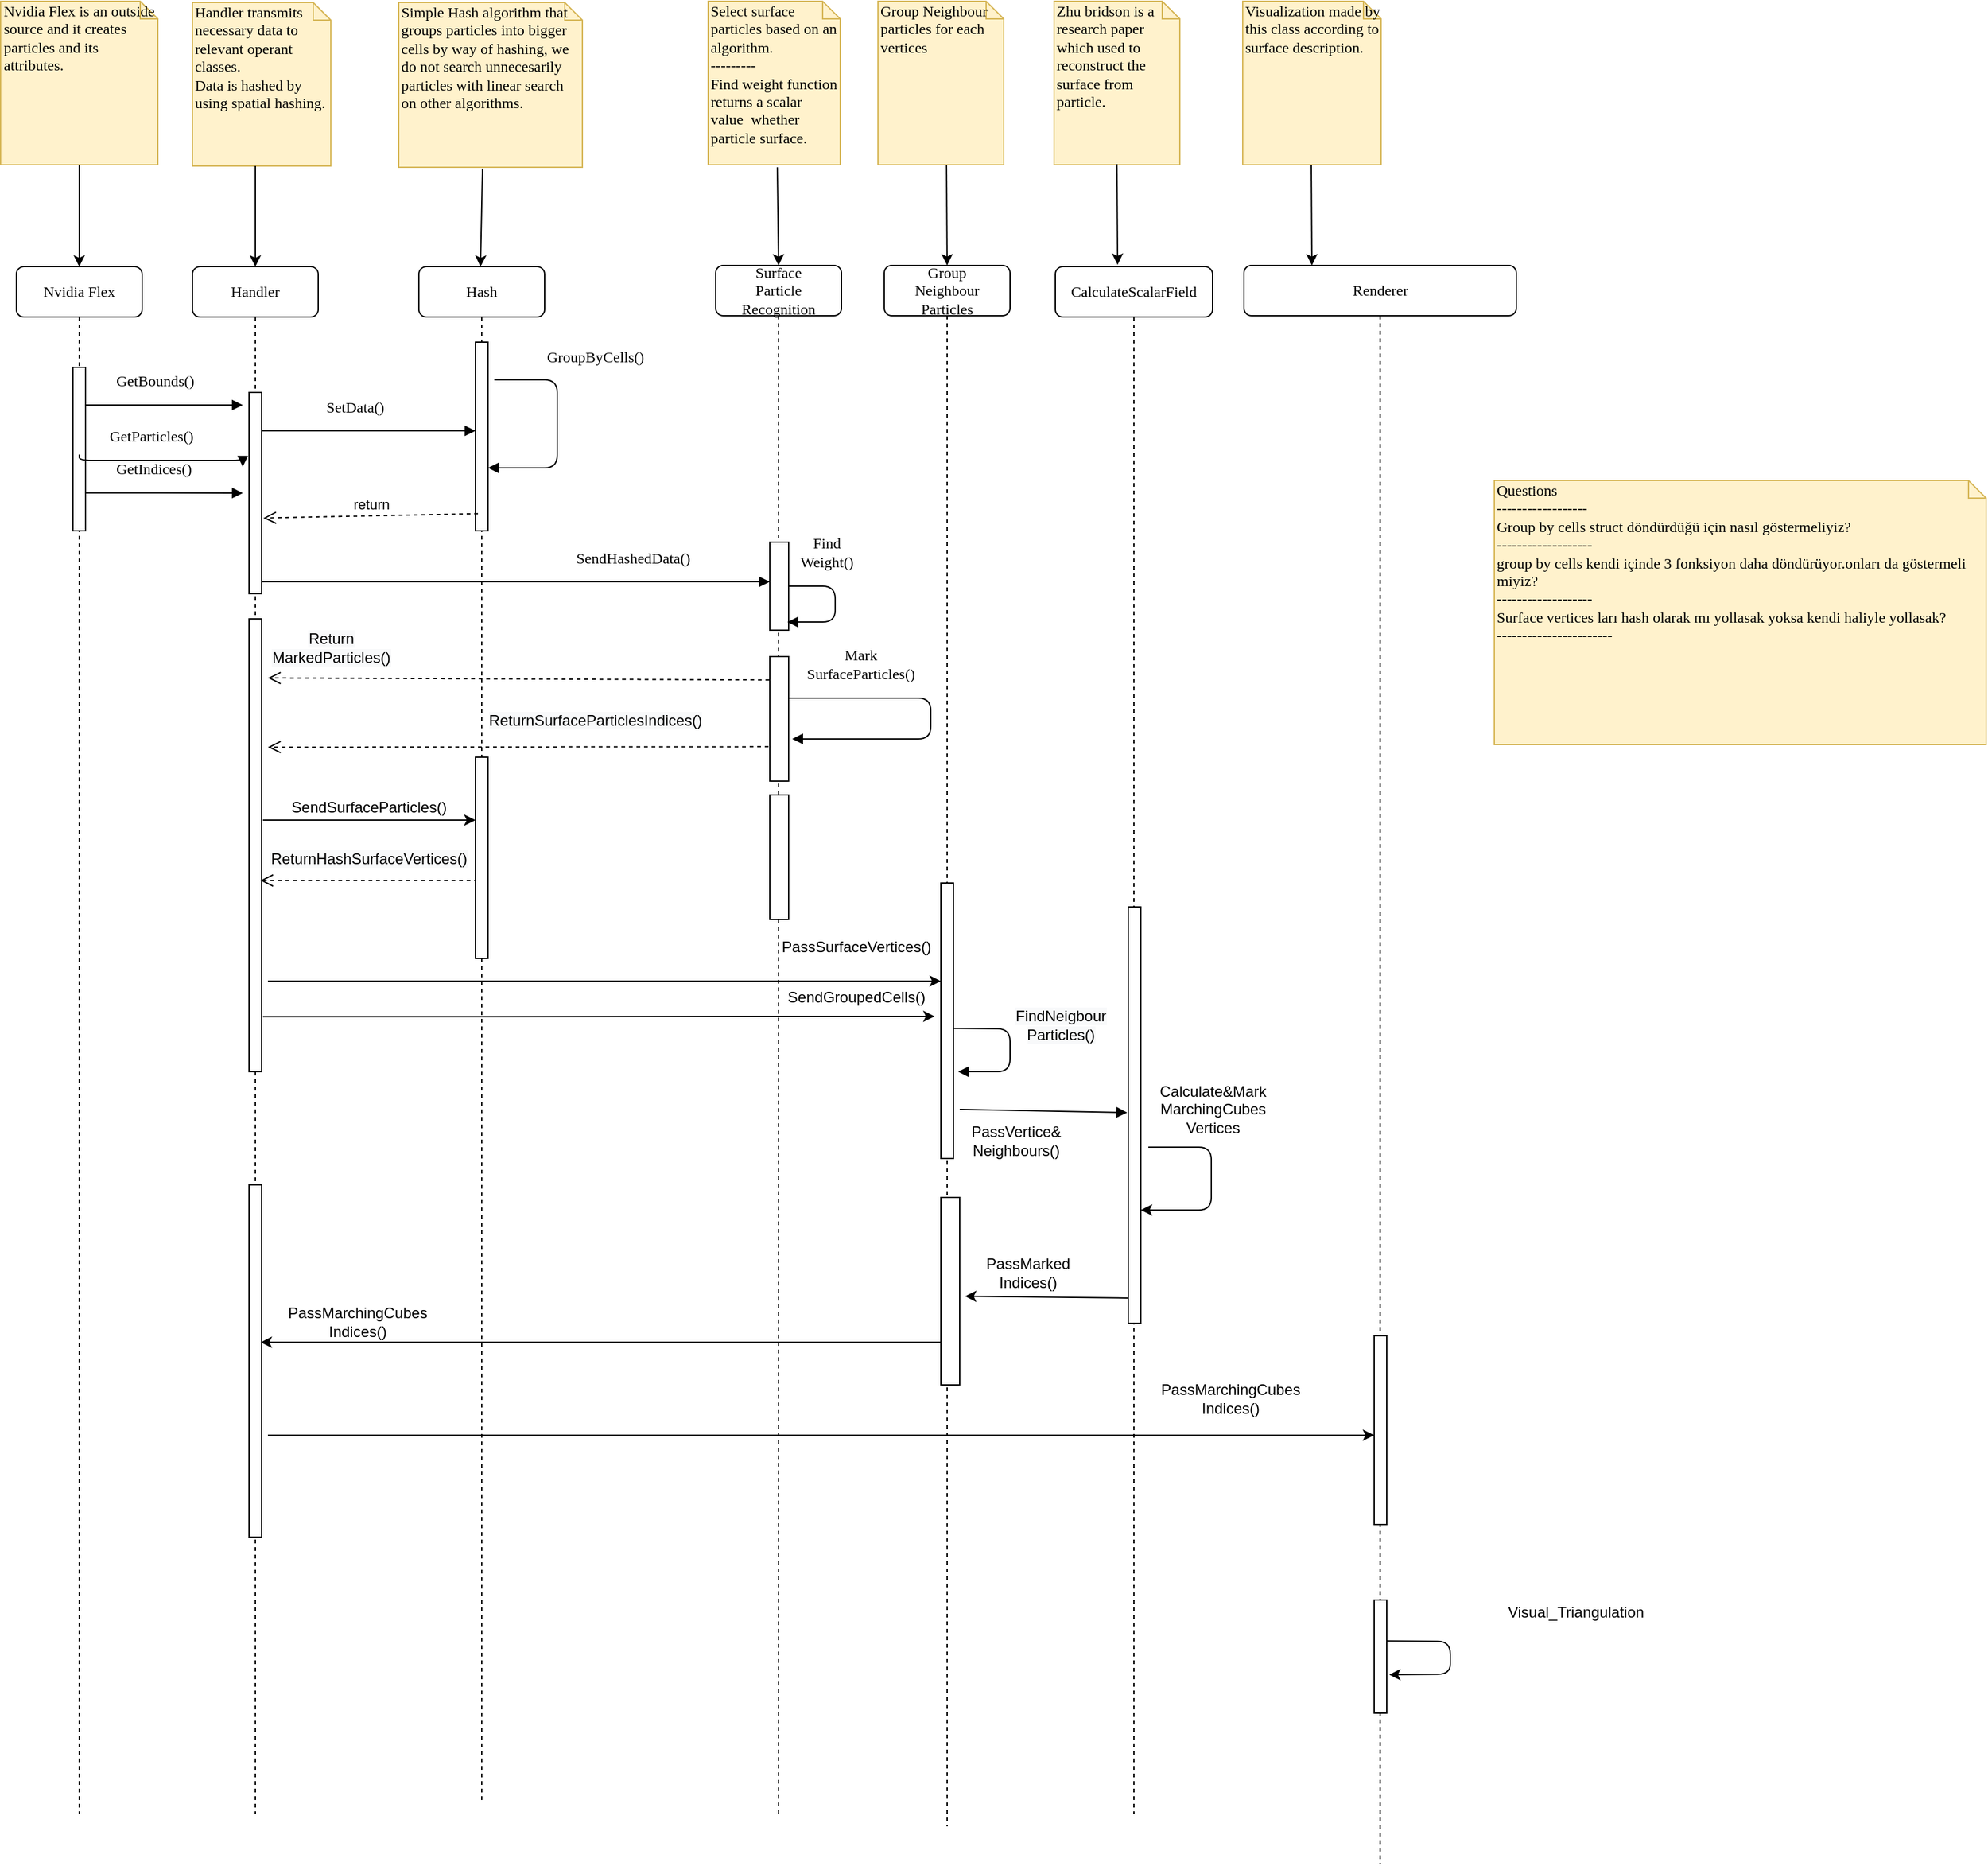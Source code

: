 <mxfile version="12.3.3" type="device" pages="1"><diagram name="Page-1" id="13e1069c-82ec-6db2-03f1-153e76fe0fe0"><mxGraphModel dx="1422" dy="1563" grid="1" gridSize="10" guides="1" tooltips="1" connect="1" arrows="1" fold="1" page="1" pageScale="1" pageWidth="1100" pageHeight="850" background="#ffffff" math="0" shadow="0"><root><mxCell id="0"/><mxCell id="1" parent="0"/><mxCell id="7baba1c4bc27f4b0-2" value="Handler" style="shape=umlLifeline;perimeter=lifelinePerimeter;whiteSpace=wrap;html=1;container=1;collapsible=0;recursiveResize=0;outlineConnect=0;rounded=1;shadow=0;comic=0;labelBackgroundColor=none;strokeColor=#000000;strokeWidth=1;fillColor=#FFFFFF;fontFamily=Verdana;fontSize=12;fontColor=#000000;align=center;" parent="1" vertex="1"><mxGeometry x="240" y="80" width="100" height="1230" as="geometry"/></mxCell><mxCell id="7baba1c4bc27f4b0-10" value="" style="html=1;points=[];perimeter=orthogonalPerimeter;rounded=0;shadow=0;comic=0;labelBackgroundColor=none;strokeColor=#000000;strokeWidth=1;fillColor=#FFFFFF;fontFamily=Verdana;fontSize=12;fontColor=#000000;align=center;" parent="7baba1c4bc27f4b0-2" vertex="1"><mxGeometry x="45" y="100" width="10" height="160" as="geometry"/></mxCell><mxCell id="W0gwNZ72z7WJFVbE36PU-37" value="" style="html=1;points=[];perimeter=orthogonalPerimeter;rounded=0;shadow=0;comic=0;labelBackgroundColor=none;strokeColor=#000000;strokeWidth=1;fillColor=#FFFFFF;fontFamily=Verdana;fontSize=12;fontColor=#000000;align=center;" parent="7baba1c4bc27f4b0-2" vertex="1"><mxGeometry x="45" y="280" width="10" height="360" as="geometry"/></mxCell><mxCell id="42PI1bTdibE_JDmKIquI-5" value="" style="html=1;points=[];perimeter=orthogonalPerimeter;rounded=0;shadow=0;comic=0;labelBackgroundColor=none;strokeColor=#000000;strokeWidth=1;fillColor=#FFFFFF;fontFamily=Verdana;fontSize=12;fontColor=#000000;align=center;" parent="7baba1c4bc27f4b0-2" vertex="1"><mxGeometry x="45" y="730" width="10" height="280" as="geometry"/></mxCell><mxCell id="7baba1c4bc27f4b0-4" value="Surface&lt;br&gt;Particle&lt;br&gt;Recognition" style="shape=umlLifeline;perimeter=lifelinePerimeter;whiteSpace=wrap;html=1;container=1;collapsible=0;recursiveResize=0;outlineConnect=0;rounded=1;shadow=0;comic=0;labelBackgroundColor=none;strokeColor=#000000;strokeWidth=1;fillColor=#FFFFFF;fontFamily=Verdana;fontSize=12;fontColor=#000000;align=center;" parent="1" vertex="1"><mxGeometry x="656" y="79" width="100" height="1231" as="geometry"/></mxCell><mxCell id="7baba1c4bc27f4b0-16" value="" style="html=1;points=[];perimeter=orthogonalPerimeter;rounded=0;shadow=0;comic=0;labelBackgroundColor=none;strokeColor=#000000;strokeWidth=1;fillColor=#FFFFFF;fontFamily=Verdana;fontSize=12;fontColor=#000000;align=center;" parent="7baba1c4bc27f4b0-4" vertex="1"><mxGeometry x="43" y="220" width="15" height="70" as="geometry"/></mxCell><mxCell id="7baba1c4bc27f4b0-20" value="Find&lt;br&gt;Weight()" style="html=1;verticalAlign=bottom;endArrow=block;labelBackgroundColor=none;fontFamily=Verdana;fontSize=12;edgeStyle=elbowEdgeStyle;elbow=vertical;entryX=0.933;entryY=0.908;entryDx=0;entryDy=0;entryPerimeter=0;" parent="7baba1c4bc27f4b0-4" source="7baba1c4bc27f4b0-16" target="7baba1c4bc27f4b0-16" edge="1"><mxGeometry x="-0.417" y="10" relative="1" as="geometry"><mxPoint x="109.5" y="60" as="sourcePoint"/><mxPoint x="109.5" y="220" as="targetPoint"/><Array as="points"><mxPoint x="95" y="291"/><mxPoint x="115" y="271"/><mxPoint x="105" y="271"/><mxPoint x="85" y="241"/><mxPoint x="105" y="251"/><mxPoint x="119.5" y="190"/><mxPoint x="139.5" y="260"/></Array><mxPoint as="offset"/></mxGeometry></mxCell><mxCell id="W0gwNZ72z7WJFVbE36PU-29" value="" style="html=1;points=[];perimeter=orthogonalPerimeter;rounded=0;shadow=0;comic=0;labelBackgroundColor=none;strokeColor=#000000;strokeWidth=1;fillColor=#FFFFFF;fontFamily=Verdana;fontSize=12;fontColor=#000000;align=center;" parent="7baba1c4bc27f4b0-4" vertex="1"><mxGeometry x="43" y="311" width="15" height="99" as="geometry"/></mxCell><mxCell id="W0gwNZ72z7WJFVbE36PU-33" value="Mark&lt;br&gt;SurfaceParticles()" style="html=1;verticalAlign=bottom;endArrow=block;labelBackgroundColor=none;fontFamily=Verdana;fontSize=12;edgeStyle=elbowEdgeStyle;elbow=vertical;exitX=1;exitY=0.333;exitDx=0;exitDy=0;exitPerimeter=0;entryX=1.189;entryY=0.661;entryDx=0;entryDy=0;entryPerimeter=0;" parent="7baba1c4bc27f4b0-4" source="W0gwNZ72z7WJFVbE36PU-29" target="W0gwNZ72z7WJFVbE36PU-29" edge="1"><mxGeometry x="-0.553" y="10" relative="1" as="geometry"><mxPoint x="99" y="590" as="sourcePoint"/><mxPoint x="70" y="670" as="targetPoint"/><Array as="points"><mxPoint x="171" y="600"/><mxPoint x="191" y="670"/></Array><mxPoint as="offset"/></mxGeometry></mxCell><mxCell id="thmLyIMEidw3zFrrZxu3-28" value="" style="html=1;points=[];perimeter=orthogonalPerimeter;rounded=0;shadow=0;comic=0;labelBackgroundColor=none;strokeColor=#000000;strokeWidth=1;fillColor=#FFFFFF;fontFamily=Verdana;fontSize=12;fontColor=#000000;align=center;" vertex="1" parent="7baba1c4bc27f4b0-4"><mxGeometry x="43" y="421" width="15" height="99" as="geometry"/></mxCell><mxCell id="7baba1c4bc27f4b0-5" value="Group&lt;br&gt;Neighbour&lt;br&gt;Particles" style="shape=umlLifeline;perimeter=lifelinePerimeter;whiteSpace=wrap;html=1;container=1;collapsible=0;recursiveResize=0;outlineConnect=0;rounded=1;shadow=0;comic=0;labelBackgroundColor=none;strokeColor=#000000;strokeWidth=1;fillColor=#FFFFFF;fontFamily=Verdana;fontSize=12;fontColor=#000000;align=center;" parent="1" vertex="1"><mxGeometry x="790" y="79" width="100" height="1241" as="geometry"/></mxCell><mxCell id="7baba1c4bc27f4b0-19" value="" style="html=1;points=[];perimeter=orthogonalPerimeter;rounded=0;shadow=0;comic=0;labelBackgroundColor=none;strokeColor=#000000;strokeWidth=1;fillColor=#FFFFFF;fontFamily=Verdana;fontSize=12;fontColor=#000000;align=center;" parent="7baba1c4bc27f4b0-5" vertex="1"><mxGeometry x="45" y="491" width="10" height="219" as="geometry"/></mxCell><mxCell id="thmLyIMEidw3zFrrZxu3-43" value="&lt;span style=&quot;font-size: 12px ; white-space: normal ; background-color: rgb(248 , 249 , 250)&quot;&gt;FindNeigbour&lt;/span&gt;&lt;br style=&quot;font-size: 12px ; white-space: normal ; background-color: rgb(248 , 249 , 250)&quot;&gt;&lt;span style=&quot;font-size: 12px ; white-space: normal ; background-color: rgb(248 , 249 , 250)&quot;&gt;Particles()&lt;/span&gt;" style="html=1;verticalAlign=bottom;endArrow=block;exitX=0.952;exitY=0.528;exitDx=0;exitDy=0;exitPerimeter=0;entryX=1.366;entryY=0.685;entryDx=0;entryDy=0;entryPerimeter=0;" edge="1" parent="7baba1c4bc27f4b0-5" source="7baba1c4bc27f4b0-19" target="7baba1c4bc27f4b0-19"><mxGeometry x="-0.247" y="-42" width="80" relative="1" as="geometry"><mxPoint x="70" y="611" as="sourcePoint"/><mxPoint x="150" y="611" as="targetPoint"/><Array as="points"><mxPoint x="100" y="607"/><mxPoint x="100" y="641"/></Array><mxPoint x="82" y="14" as="offset"/></mxGeometry></mxCell><mxCell id="thmLyIMEidw3zFrrZxu3-44" value="" style="html=1;verticalAlign=bottom;endArrow=block;entryX=-0.086;entryY=0.494;entryDx=0;entryDy=0;entryPerimeter=0;" edge="1" parent="7baba1c4bc27f4b0-5" target="W0gwNZ72z7WJFVbE36PU-39"><mxGeometry x="1" y="-145" width="80" relative="1" as="geometry"><mxPoint x="60" y="671" as="sourcePoint"/><mxPoint x="140" y="671" as="targetPoint"/><mxPoint x="143" y="-145" as="offset"/></mxGeometry></mxCell><mxCell id="thmLyIMEidw3zFrrZxu3-48" value="" style="html=1;points=[];perimeter=orthogonalPerimeter;rounded=0;shadow=0;comic=0;labelBackgroundColor=none;strokeColor=#000000;strokeWidth=1;fillColor=#FFFFFF;fontFamily=Verdana;fontSize=12;fontColor=#000000;align=center;" vertex="1" parent="7baba1c4bc27f4b0-5"><mxGeometry x="45" y="741" width="15" height="149" as="geometry"/></mxCell><mxCell id="7baba1c4bc27f4b0-6" value="CalculateScalarField" style="shape=umlLifeline;perimeter=lifelinePerimeter;whiteSpace=wrap;html=1;container=1;collapsible=0;recursiveResize=0;outlineConnect=0;rounded=1;shadow=0;comic=0;labelBackgroundColor=none;strokeColor=#000000;strokeWidth=1;fillColor=#FFFFFF;fontFamily=Verdana;fontSize=12;fontColor=#000000;align=center;" parent="1" vertex="1"><mxGeometry x="926" y="80" width="125" height="1230" as="geometry"/></mxCell><mxCell id="W0gwNZ72z7WJFVbE36PU-39" value="" style="html=1;points=[];perimeter=orthogonalPerimeter;rounded=0;shadow=0;comic=0;labelBackgroundColor=none;strokeColor=#000000;strokeWidth=1;fillColor=#FFFFFF;fontFamily=Verdana;fontSize=12;fontColor=#000000;align=center;" parent="7baba1c4bc27f4b0-6" vertex="1"><mxGeometry x="58" y="509" width="10" height="331" as="geometry"/></mxCell><mxCell id="thmLyIMEidw3zFrrZxu3-45" value="" style="endArrow=classic;html=1;" edge="1" parent="7baba1c4bc27f4b0-6" target="W0gwNZ72z7WJFVbE36PU-39"><mxGeometry width="50" height="50" relative="1" as="geometry"><mxPoint x="74" y="700" as="sourcePoint"/><mxPoint x="94" y="770" as="targetPoint"/><Array as="points"><mxPoint x="124" y="700"/><mxPoint x="124" y="750"/></Array></mxGeometry></mxCell><mxCell id="7baba1c4bc27f4b0-7" value="Renderer" style="shape=umlLifeline;perimeter=lifelinePerimeter;whiteSpace=wrap;html=1;container=1;collapsible=0;recursiveResize=0;outlineConnect=0;rounded=1;shadow=0;comic=0;labelBackgroundColor=none;strokeColor=#000000;strokeWidth=1;fillColor=#FFFFFF;fontFamily=Verdana;fontSize=12;fontColor=#000000;align=center;" parent="1" vertex="1"><mxGeometry x="1076" y="79" width="216.5" height="1271" as="geometry"/></mxCell><mxCell id="W0gwNZ72z7WJFVbE36PU-40" value="" style="html=1;points=[];perimeter=orthogonalPerimeter;rounded=0;shadow=0;comic=0;labelBackgroundColor=none;strokeColor=#000000;strokeWidth=1;fillColor=#FFFFFF;fontFamily=Verdana;fontSize=12;fontColor=#000000;align=center;" parent="7baba1c4bc27f4b0-7" vertex="1"><mxGeometry x="103.5" y="851" width="10" height="150" as="geometry"/></mxCell><mxCell id="42PI1bTdibE_JDmKIquI-17" value="" style="html=1;points=[];perimeter=orthogonalPerimeter;rounded=0;shadow=0;comic=0;labelBackgroundColor=none;strokeColor=#000000;strokeWidth=1;fillColor=#FFFFFF;fontFamily=Verdana;fontSize=12;fontColor=#000000;align=center;" parent="7baba1c4bc27f4b0-7" vertex="1"><mxGeometry x="103.5" y="1061" width="10" height="90" as="geometry"/></mxCell><mxCell id="42PI1bTdibE_JDmKIquI-15" value="" style="endArrow=classic;html=1;exitX=1.003;exitY=0.362;exitDx=0;exitDy=0;exitPerimeter=0;entryX=1.191;entryY=0.66;entryDx=0;entryDy=0;entryPerimeter=0;" parent="7baba1c4bc27f4b0-7" edge="1" target="42PI1bTdibE_JDmKIquI-17" source="42PI1bTdibE_JDmKIquI-17"><mxGeometry width="50" height="50" relative="1" as="geometry"><mxPoint x="97" y="1077" as="sourcePoint"/><mxPoint x="97" y="1122" as="targetPoint"/><Array as="points"><mxPoint x="164" y="1094"/><mxPoint x="164" y="1120"/></Array></mxGeometry></mxCell><mxCell id="7baba1c4bc27f4b0-8" value="Nvidia Flex" style="shape=umlLifeline;perimeter=lifelinePerimeter;whiteSpace=wrap;html=1;container=1;collapsible=0;recursiveResize=0;outlineConnect=0;rounded=1;shadow=0;comic=0;labelBackgroundColor=none;strokeColor=#000000;strokeWidth=1;fillColor=#FFFFFF;fontFamily=Verdana;fontSize=12;fontColor=#000000;align=center;" parent="1" vertex="1"><mxGeometry x="100" y="80" width="100" height="1230" as="geometry"/></mxCell><mxCell id="7baba1c4bc27f4b0-9" value="" style="html=1;points=[];perimeter=orthogonalPerimeter;rounded=0;shadow=0;comic=0;labelBackgroundColor=none;strokeColor=#000000;strokeWidth=1;fillColor=#FFFFFF;fontFamily=Verdana;fontSize=12;fontColor=#000000;align=center;" parent="7baba1c4bc27f4b0-8" vertex="1"><mxGeometry x="45" y="80" width="10" height="130" as="geometry"/></mxCell><mxCell id="7baba1c4bc27f4b0-11" value="GetBounds()" style="html=1;verticalAlign=bottom;endArrow=block;labelBackgroundColor=none;fontFamily=Verdana;fontSize=12;edgeStyle=elbowEdgeStyle;elbow=vertical;" parent="1" source="7baba1c4bc27f4b0-9" edge="1"><mxGeometry x="-0.121" y="10" relative="1" as="geometry"><mxPoint x="220" y="190" as="sourcePoint"/><mxPoint x="280" y="190" as="targetPoint"/><mxPoint as="offset"/></mxGeometry></mxCell><mxCell id="UenDjq5bFCWNbzNcS9hS-1" value="" style="edgeStyle=orthogonalEdgeStyle;rounded=0;orthogonalLoop=1;jettySize=auto;html=1;" parent="1" source="7baba1c4bc27f4b0-40" edge="1"><mxGeometry relative="1" as="geometry"><mxPoint x="150" y="80" as="targetPoint"/></mxGeometry></mxCell><mxCell id="7baba1c4bc27f4b0-40" value="Nvidia Flex is an outside source and it creates particles and its attributes." style="shape=note;whiteSpace=wrap;html=1;size=14;verticalAlign=top;align=left;spacingTop=-6;rounded=0;shadow=0;comic=0;labelBackgroundColor=none;strokeColor=#d6b656;strokeWidth=1;fillColor=#fff2cc;fontFamily=Verdana;fontSize=12;" parent="1" vertex="1"><mxGeometry x="87.5" y="-131" width="125" height="130" as="geometry"/></mxCell><mxCell id="7baba1c4bc27f4b0-41" value="Handler transmits necessary data to relevant operant classes.&lt;br&gt;Data is hashed by using spatial hashing." style="shape=note;whiteSpace=wrap;html=1;size=14;verticalAlign=top;align=left;spacingTop=-6;rounded=0;shadow=0;comic=0;labelBackgroundColor=none;strokeColor=#d6b656;strokeWidth=1;fillColor=#fff2cc;fontFamily=Verdana;fontSize=12;" parent="1" vertex="1"><mxGeometry x="240" y="-130" width="110" height="130" as="geometry"/></mxCell><mxCell id="7baba1c4bc27f4b0-43" value="Select surface particles based on an algorithm.&lt;br&gt;---------&lt;br&gt;Find weight function returns a scalar value&amp;nbsp; whether particle surface." style="shape=note;whiteSpace=wrap;html=1;size=14;verticalAlign=top;align=left;spacingTop=-6;rounded=0;shadow=0;comic=0;labelBackgroundColor=none;strokeColor=#d6b656;strokeWidth=1;fillColor=#fff2cc;fontFamily=Verdana;fontSize=12;" parent="1" vertex="1"><mxGeometry x="650" y="-131" width="105" height="130" as="geometry"/></mxCell><mxCell id="7baba1c4bc27f4b0-44" value="Group Neighbour particles for each vertices" style="shape=note;whiteSpace=wrap;html=1;size=14;verticalAlign=top;align=left;spacingTop=-6;rounded=0;shadow=0;comic=0;labelBackgroundColor=none;strokeColor=#d6b656;strokeWidth=1;fillColor=#fff2cc;fontFamily=Verdana;fontSize=12;" parent="1" vertex="1"><mxGeometry x="785" y="-131" width="100" height="130" as="geometry"/></mxCell><mxCell id="7baba1c4bc27f4b0-45" value="Zhu bridson is a research paper which used to reconstruct the surface from particle." style="shape=note;whiteSpace=wrap;html=1;size=14;verticalAlign=top;align=left;spacingTop=-6;rounded=0;shadow=0;comic=0;labelBackgroundColor=none;strokeColor=#d6b656;strokeWidth=1;fillColor=#fff2cc;fontFamily=Verdana;fontSize=12;" parent="1" vertex="1"><mxGeometry x="925" y="-131" width="100" height="130" as="geometry"/></mxCell><mxCell id="7baba1c4bc27f4b0-46" value="Visualization made by this class according to surface description." style="shape=note;whiteSpace=wrap;html=1;size=14;verticalAlign=top;align=left;spacingTop=-6;rounded=0;shadow=0;comic=0;labelBackgroundColor=none;strokeColor=#d6b656;strokeWidth=1;fillColor=#fff2cc;fontFamily=Verdana;fontSize=12;" parent="1" vertex="1"><mxGeometry x="1075" y="-131" width="110" height="130" as="geometry"/></mxCell><mxCell id="W0gwNZ72z7WJFVbE36PU-2" value="" style="edgeStyle=orthogonalEdgeStyle;rounded=0;orthogonalLoop=1;jettySize=auto;html=1;" parent="1" edge="1"><mxGeometry relative="1" as="geometry"><mxPoint x="290" as="sourcePoint"/><mxPoint x="290" y="80" as="targetPoint"/></mxGeometry></mxCell><mxCell id="W0gwNZ72z7WJFVbE36PU-11" value="" style="endArrow=classic;html=1;entryX=0.5;entryY=0;entryDx=0;entryDy=0;entryPerimeter=0;" parent="1" target="7baba1c4bc27f4b0-4" edge="1"><mxGeometry width="50" height="50" relative="1" as="geometry"><mxPoint x="705" y="1" as="sourcePoint"/><mxPoint x="705" y="59" as="targetPoint"/></mxGeometry></mxCell><mxCell id="W0gwNZ72z7WJFVbE36PU-42" value="" style="endArrow=classic;html=1;" parent="1" target="thmLyIMEidw3zFrrZxu3-31" edge="1"><mxGeometry width="50" height="50" relative="1" as="geometry"><mxPoint x="296" y="520" as="sourcePoint"/><mxPoint x="580" y="513" as="targetPoint"/></mxGeometry></mxCell><mxCell id="W0gwNZ72z7WJFVbE36PU-43" value="SendSurfaceParticles()" style="text;html=1;strokeColor=none;fillColor=none;align=center;verticalAlign=middle;whiteSpace=wrap;rounded=0;shadow=0;comic=0;" parent="1" vertex="1"><mxGeometry x="316.5" y="500" width="127" height="20" as="geometry"/></mxCell><mxCell id="W0gwNZ72z7WJFVbE36PU-47" value="" style="endArrow=classic;html=1;" parent="1" edge="1"><mxGeometry width="50" height="50" relative="1" as="geometry"><mxPoint x="839.5" y="-1" as="sourcePoint"/><mxPoint x="840" y="79" as="targetPoint"/></mxGeometry></mxCell><mxCell id="TPMx6M1iL4ZnGUm4e87p-1" value="" style="endArrow=classic;html=1;" parent="1" edge="1"><mxGeometry width="50" height="50" relative="1" as="geometry"><mxPoint x="1129.5" y="-1" as="sourcePoint"/><mxPoint x="1130" y="79" as="targetPoint"/></mxGeometry></mxCell><mxCell id="TPMx6M1iL4ZnGUm4e87p-6" value="" style="endArrow=classic;html=1;" parent="1" edge="1"><mxGeometry width="50" height="50" relative="1" as="geometry"><mxPoint x="975" y="-1.5" as="sourcePoint"/><mxPoint x="975.5" y="78.5" as="targetPoint"/></mxGeometry></mxCell><mxCell id="42PI1bTdibE_JDmKIquI-2" value="&lt;span style=&quot;font-size: 12px ; white-space: normal ; background-color: rgb(248 , 249 , 250)&quot;&gt;Return&lt;/span&gt;&lt;br style=&quot;font-size: 12px ; white-space: normal ; background-color: rgb(248 , 249 , 250)&quot;&gt;&lt;span style=&quot;font-size: 12px ; white-space: normal ; background-color: rgb(248 , 249 , 250)&quot;&gt;MarkedParticles()&lt;/span&gt;" style="html=1;verticalAlign=bottom;endArrow=open;dashed=1;endSize=8;exitX=-0.027;exitY=0.188;exitDx=0;exitDy=0;exitPerimeter=0;" parent="1" edge="1" source="W0gwNZ72z7WJFVbE36PU-29"><mxGeometry x="0.749" y="-7" relative="1" as="geometry"><mxPoint x="430" y="402" as="sourcePoint"/><mxPoint x="300" y="407" as="targetPoint"/><mxPoint as="offset"/></mxGeometry></mxCell><mxCell id="42PI1bTdibE_JDmKIquI-3" value="&lt;span style=&quot;font-size: 12px ; white-space: normal ; background-color: rgb(248 , 249 , 250)&quot;&gt;ReturnHashSurfaceVertices()&lt;/span&gt;" style="html=1;verticalAlign=bottom;endArrow=open;dashed=1;endSize=8;" parent="1" edge="1"><mxGeometry x="0.004" y="-8" relative="1" as="geometry"><mxPoint x="467" y="568" as="sourcePoint"/><mxPoint x="294" y="568" as="targetPoint"/><mxPoint as="offset"/></mxGeometry></mxCell><mxCell id="42PI1bTdibE_JDmKIquI-6" value="" style="endArrow=classic;html=1;exitX=1.5;exitY=0.8;exitDx=0;exitDy=0;exitPerimeter=0;" parent="1" edge="1" target="7baba1c4bc27f4b0-19" source="W0gwNZ72z7WJFVbE36PU-37"><mxGeometry width="50" height="50" relative="1" as="geometry"><mxPoint x="330" y="640" as="sourcePoint"/><mxPoint x="710" y="590" as="targetPoint"/></mxGeometry></mxCell><mxCell id="42PI1bTdibE_JDmKIquI-8" value="PassSurfaceVertices()" style="text;html=1;strokeColor=none;fillColor=none;align=center;verticalAlign=middle;whiteSpace=wrap;rounded=0;shadow=0;comic=0;" parent="1" vertex="1"><mxGeometry x="705.5" y="610" width="124" height="21" as="geometry"/></mxCell><mxCell id="42PI1bTdibE_JDmKIquI-13" value="" style="endArrow=classic;html=1;entryX=0.917;entryY=0.447;entryDx=0;entryDy=0;entryPerimeter=0;" parent="1" source="thmLyIMEidw3zFrrZxu3-48" target="42PI1bTdibE_JDmKIquI-5" edge="1"><mxGeometry width="50" height="50" relative="1" as="geometry"><mxPoint x="800" y="900" as="sourcePoint"/><mxPoint x="620" y="940" as="targetPoint"/></mxGeometry></mxCell><mxCell id="thmLyIMEidw3zFrrZxu3-1" value="GetParticles()" style="html=1;verticalAlign=bottom;endArrow=block;labelBackgroundColor=none;fontFamily=Verdana;fontSize=12;edgeStyle=elbowEdgeStyle;elbow=vertical;" edge="1" parent="1"><mxGeometry x="-0.121" y="10" relative="1" as="geometry"><mxPoint x="150" y="229.324" as="sourcePoint"/><mxPoint x="280" y="239" as="targetPoint"/><mxPoint as="offset"/></mxGeometry></mxCell><mxCell id="thmLyIMEidw3zFrrZxu3-3" value="GetIndices()" style="html=1;verticalAlign=bottom;endArrow=block;labelBackgroundColor=none;fontFamily=Verdana;fontSize=12;edgeStyle=elbowEdgeStyle;elbow=vertical;" edge="1" parent="1"><mxGeometry x="-0.121" y="10" relative="1" as="geometry"><mxPoint x="154.5" y="259.824" as="sourcePoint"/><mxPoint x="280" y="260" as="targetPoint"/><mxPoint as="offset"/></mxGeometry></mxCell><mxCell id="thmLyIMEidw3zFrrZxu3-4" value="Simple Hash algorithm that groups particles into bigger cells&amp;nbsp;&lt;span&gt;by way of hashing, we do not search unnecesarily particles with linear search&lt;/span&gt;&lt;div&gt;on other algorithms.&lt;/div&gt;" style="shape=note;whiteSpace=wrap;html=1;size=14;verticalAlign=top;align=left;spacingTop=-6;rounded=0;shadow=0;comic=0;labelBackgroundColor=none;strokeColor=#d6b656;strokeWidth=1;fillColor=#fff2cc;fontFamily=Verdana;fontSize=12;" vertex="1" parent="1"><mxGeometry x="404" y="-130" width="146" height="131" as="geometry"/></mxCell><mxCell id="thmLyIMEidw3zFrrZxu3-9" value="Hash" style="shape=umlLifeline;perimeter=lifelinePerimeter;whiteSpace=wrap;html=1;container=1;collapsible=0;recursiveResize=0;outlineConnect=0;rounded=1;shadow=0;comic=0;labelBackgroundColor=none;strokeColor=#000000;strokeWidth=1;fillColor=#FFFFFF;fontFamily=Verdana;fontSize=12;fontColor=#000000;align=center;" vertex="1" parent="1"><mxGeometry x="420" y="80" width="100" height="1220" as="geometry"/></mxCell><mxCell id="thmLyIMEidw3zFrrZxu3-10" value="" style="html=1;points=[];perimeter=orthogonalPerimeter;rounded=0;shadow=0;comic=0;labelBackgroundColor=none;strokeColor=#000000;strokeWidth=1;fillColor=#FFFFFF;fontFamily=Verdana;fontSize=12;fontColor=#000000;align=center;" vertex="1" parent="thmLyIMEidw3zFrrZxu3-9"><mxGeometry x="45" y="60" width="10" height="150" as="geometry"/></mxCell><mxCell id="thmLyIMEidw3zFrrZxu3-22" value="GroupByCells()" style="html=1;verticalAlign=bottom;endArrow=block;labelBackgroundColor=none;fontFamily=Verdana;fontSize=12;edgeStyle=elbowEdgeStyle;elbow=vertical;exitX=1.5;exitY=0.2;exitDx=0;exitDy=0;exitPerimeter=0;" edge="1" parent="thmLyIMEidw3zFrrZxu3-9" source="thmLyIMEidw3zFrrZxu3-10" target="thmLyIMEidw3zFrrZxu3-10"><mxGeometry x="-0.425" y="32" relative="1" as="geometry"><mxPoint x="60" y="109.971" as="sourcePoint"/><mxPoint x="130" y="170" as="targetPoint"/><mxPoint x="-2" y="-10" as="offset"/><Array as="points"><mxPoint x="110" y="160"/><mxPoint x="170" y="100"/><mxPoint x="150" y="90"/></Array></mxGeometry></mxCell><mxCell id="thmLyIMEidw3zFrrZxu3-31" value="" style="html=1;points=[];perimeter=orthogonalPerimeter;rounded=0;shadow=0;comic=0;labelBackgroundColor=none;strokeColor=#000000;strokeWidth=1;fillColor=#FFFFFF;fontFamily=Verdana;fontSize=12;fontColor=#000000;align=center;" vertex="1" parent="thmLyIMEidw3zFrrZxu3-9"><mxGeometry x="45" y="390" width="10" height="160" as="geometry"/></mxCell><mxCell id="thmLyIMEidw3zFrrZxu3-15" value="" style="endArrow=classic;html=1;exitX=0.456;exitY=1.009;exitDx=0;exitDy=0;exitPerimeter=0;" edge="1" parent="1" source="thmLyIMEidw3zFrrZxu3-4"><mxGeometry width="50" height="50" relative="1" as="geometry"><mxPoint x="450" y="70" as="sourcePoint"/><mxPoint x="469" y="80" as="targetPoint"/></mxGeometry></mxCell><mxCell id="thmLyIMEidw3zFrrZxu3-16" value="SetData()" style="html=1;verticalAlign=bottom;endArrow=block;labelBackgroundColor=none;fontFamily=Verdana;fontSize=12;edgeStyle=elbowEdgeStyle;elbow=vertical;" edge="1" parent="1" target="thmLyIMEidw3zFrrZxu3-10"><mxGeometry x="-0.121" y="10" relative="1" as="geometry"><mxPoint x="295" y="210.471" as="sourcePoint"/><mxPoint x="420" y="210" as="targetPoint"/><mxPoint as="offset"/></mxGeometry></mxCell><mxCell id="thmLyIMEidw3zFrrZxu3-17" value="return" style="html=1;verticalAlign=bottom;endArrow=open;dashed=1;endSize=8;entryX=1.141;entryY=0.624;entryDx=0;entryDy=0;entryPerimeter=0;exitX=0.2;exitY=0.909;exitDx=0;exitDy=0;exitPerimeter=0;" edge="1" parent="1" source="thmLyIMEidw3zFrrZxu3-10" target="7baba1c4bc27f4b0-10"><mxGeometry relative="1" as="geometry"><mxPoint x="696.495" y="239.96" as="sourcePoint"/><mxPoint x="295" y="241" as="targetPoint"/></mxGeometry></mxCell><mxCell id="thmLyIMEidw3zFrrZxu3-26" value="Questions&amp;nbsp;&lt;br&gt;------------------&lt;br&gt;Group by cells struct döndürdüğü için nasıl göstermeliyiz?&lt;br&gt;-------------------&lt;br&gt;group by cells kendi içinde 3 fonksiyon daha döndürüyor.onları da göstermeli miyiz?&lt;br&gt;-------------------&lt;br&gt;Surface vertices ları hash olarak mı yollasak yoksa kendi haliyle yollasak?&lt;br&gt;-----------------------" style="shape=note;whiteSpace=wrap;html=1;size=14;verticalAlign=top;align=left;spacingTop=-6;rounded=0;shadow=0;comic=0;labelBackgroundColor=none;strokeColor=#d6b656;strokeWidth=1;fillColor=#fff2cc;fontFamily=Verdana;fontSize=12;" vertex="1" parent="1"><mxGeometry x="1275" y="250" width="391" height="210" as="geometry"/></mxCell><mxCell id="thmLyIMEidw3zFrrZxu3-27" value="SendHashedData()" style="html=1;verticalAlign=bottom;endArrow=block;labelBackgroundColor=none;fontFamily=Verdana;fontSize=12;edgeStyle=elbowEdgeStyle;elbow=vertical;" edge="1" parent="1" target="7baba1c4bc27f4b0-16"><mxGeometry x="0.463" y="10" relative="1" as="geometry"><mxPoint x="295" y="330.471" as="sourcePoint"/><mxPoint x="465" y="330.207" as="targetPoint"/><mxPoint as="offset"/></mxGeometry></mxCell><mxCell id="thmLyIMEidw3zFrrZxu3-30" value="&lt;span style=&quot;font-size: 12px ; white-space: normal ; background-color: rgb(248 , 249 , 250)&quot;&gt;ReturnSurfaceParticlesIndices()&lt;/span&gt;" style="html=1;verticalAlign=bottom;endArrow=open;dashed=1;endSize=8;exitX=-0.067;exitY=0.724;exitDx=0;exitDy=0;exitPerimeter=0;" edge="1" parent="1" source="W0gwNZ72z7WJFVbE36PU-29"><mxGeometry x="-0.308" y="-12" relative="1" as="geometry"><mxPoint x="705.67" y="478.651" as="sourcePoint"/><mxPoint x="300" y="462" as="targetPoint"/><mxPoint as="offset"/></mxGeometry></mxCell><mxCell id="thmLyIMEidw3zFrrZxu3-33" value="" style="endArrow=classic;html=1;exitX=1.1;exitY=0.921;exitDx=0;exitDy=0;exitPerimeter=0;" edge="1" parent="1"><mxGeometry width="50" height="50" relative="1" as="geometry"><mxPoint x="296" y="676.3" as="sourcePoint"/><mxPoint x="830" y="676" as="targetPoint"/></mxGeometry></mxCell><mxCell id="thmLyIMEidw3zFrrZxu3-34" value="SendGroupedCells()" style="text;html=1;strokeColor=none;fillColor=none;align=center;verticalAlign=middle;whiteSpace=wrap;rounded=0;shadow=0;comic=0;" vertex="1" parent="1"><mxGeometry x="705.5" y="650" width="124" height="21" as="geometry"/></mxCell><mxCell id="thmLyIMEidw3zFrrZxu3-38" value="PassVertice&amp;amp;&lt;br&gt;Neighbours()" style="text;html=1;strokeColor=none;fillColor=none;align=center;verticalAlign=middle;whiteSpace=wrap;rounded=0;" vertex="1" parent="1"><mxGeometry x="850" y="760" width="90" height="30" as="geometry"/></mxCell><mxCell id="thmLyIMEidw3zFrrZxu3-46" value="Calculate&amp;amp;Mark&lt;br&gt;MarchingCubes&lt;br&gt;Vertices" style="text;html=1;strokeColor=none;fillColor=none;align=center;verticalAlign=middle;whiteSpace=wrap;rounded=0;" vertex="1" parent="1"><mxGeometry x="1006.5" y="730" width="89" height="40" as="geometry"/></mxCell><mxCell id="thmLyIMEidw3zFrrZxu3-47" value="" style="endArrow=classic;html=1;entryX=1.278;entryY=0.527;entryDx=0;entryDy=0;entryPerimeter=0;" edge="1" parent="1" target="thmLyIMEidw3zFrrZxu3-48"><mxGeometry width="50" height="50" relative="1" as="geometry"><mxPoint x="984" y="900" as="sourcePoint"/><mxPoint x="870" y="840" as="targetPoint"/></mxGeometry></mxCell><mxCell id="thmLyIMEidw3zFrrZxu3-49" value="PassMarked&lt;br&gt;Indices()" style="text;html=1;strokeColor=none;fillColor=none;align=center;verticalAlign=middle;whiteSpace=wrap;rounded=0;" vertex="1" parent="1"><mxGeometry x="860" y="860" width="89" height="40" as="geometry"/></mxCell><mxCell id="thmLyIMEidw3zFrrZxu3-51" value="PassMarchingCubes&lt;br&gt;Indices()" style="text;html=1;strokeColor=none;fillColor=none;align=center;verticalAlign=middle;whiteSpace=wrap;rounded=0;" vertex="1" parent="1"><mxGeometry x="313" y="899" width="117" height="40" as="geometry"/></mxCell><mxCell id="thmLyIMEidw3zFrrZxu3-52" value="" style="endArrow=classic;html=1;" edge="1" parent="1" target="W0gwNZ72z7WJFVbE36PU-40"><mxGeometry width="50" height="50" relative="1" as="geometry"><mxPoint x="300" y="1009" as="sourcePoint"/><mxPoint x="895" y="1080" as="targetPoint"/></mxGeometry></mxCell><mxCell id="thmLyIMEidw3zFrrZxu3-56" value="PassMarchingCubes&lt;br&gt;Indices()" style="text;html=1;strokeColor=none;fillColor=none;align=center;verticalAlign=middle;whiteSpace=wrap;rounded=0;" vertex="1" parent="1"><mxGeometry x="1006.5" y="960" width="117" height="40" as="geometry"/></mxCell><mxCell id="42PI1bTdibE_JDmKIquI-18" value="Visual_Triangulation" style="text;html=1;strokeColor=none;fillColor=none;align=center;verticalAlign=middle;whiteSpace=wrap;rounded=0;" parent="1" vertex="1"><mxGeometry x="1300" y="1140" width="80" height="20" as="geometry"/></mxCell></root></mxGraphModel></diagram></mxfile>